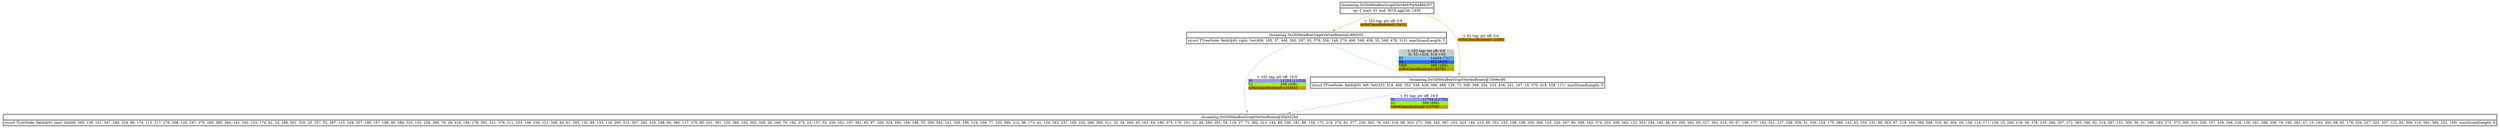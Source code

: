 digraph G {
	"dsnaming.DsOliMetaBoxGraphVertexBoxes@c89d202" -> "dsnaming.DsOliMetaBoxGraphVertexBoxes@30a5d2bd" [color = "#9999FF", label = <<TABLE BORDER="0" ALIGN="left" COLOR="black" CELLBORDER="0"  CELLPADDING="0" CELLSPACING="0"><TR><TD COLSPAN="2">t: 162 tag: ptr off: 16:0</TD></TR><TR><TD ALIGN="left" BGCOLOR="#9999FF">Ni</TD><TD ALIGN="left" BGCOLOR="#9999FF">11253 (11253)</TD></TR><TR><TD ALIGN="left" BGCOLOR="#99FF00">I1i</TD><TD ALIGN="left" BGCOLOR="#99FF00">208 (208)</TD></TR><TR><TD ALIGN="left" BGCOLOR="#CC9900">ccNoClassification</TD><TD ALIGN="left" BGCOLOR="#CC9900">0 (11461)</TD></TR></TABLE>>]
	"dsnaming.DsOliMetaBoxGraphVertexEP@6a984207" -> "dsnaming.DsOliMetaBoxGraphVertexBoxes@c89d202" [color = "#CC9900", label = <<TABLE BORDER="0" ALIGN="left" COLOR="black" CELLBORDER="0"  CELLPADDING="0" CELLSPACING="0"><TR><TD COLSPAN="2">t: 162 tag: ptr off: 0:8</TD></TR><TR><TD ALIGN="left" BGCOLOR="#CC9900">ccNoClassification</TD><TD ALIGN="left" BGCOLOR="#CC9900">0 (1412)</TD></TR></TABLE>>]
	"dsnaming.DsOliMetaBoxGraphVertexEP@6a984207" -> "dsnaming.DsOliMetaBoxGraphVertexBoxes@15e9ec80" [color = "#CC9900", label = <<TABLE BORDER="0" ALIGN="left" COLOR="black" CELLBORDER="0"  CELLPADDING="0" CELLSPACING="0"><TR><TD COLSPAN="2">t: 91 tag: ptr off: 0:0</TD></TR><TR><TD ALIGN="left" BGCOLOR="#CC9900">ccNoClassification</TD><TD ALIGN="left" BGCOLOR="#CC9900">0 (1450)</TD></TR></TABLE>>]
	"dsnaming.DsOliMetaBoxGraphVertexBoxes@c89d202" -> "dsnaming.DsOliMetaBoxGraphVertexBoxes@15e9ec80" [dir = none, label = <<TABLE BORDER="0" ALIGN="left" BGCOLOR="#CCCCCC" COLOR="black" CELLBORDER="0" CELLPADDING="0" CELLSPACING="0"><TR><TD COLSPAN="2">t: 162 tag: ovl off: 0:8</TD></TR><TR><TD COLSPAN="2"> N: 55-&gt;518, 518-&gt;55</TD></TR><TR><TD ALIGN="left" BGCOLOR="#66CCFF">BT</TD><TD ALIGN="left" BGCOLOR="#66CCFF">14454 (7227)</TD></TR><TR><TD ALIGN="left" BGCOLOR="#3366FF">No</TD><TD ALIGN="left" BGCOLOR="#3366FF">810 (810)</TD></TR><TR><TD ALIGN="left" BGCOLOR="#99CC00">SHN</TD><TD ALIGN="left" BGCOLOR="#99CC00">489 (163)</TD></TR><TR><TD ALIGN="left" BGCOLOR="#CC9900">ccNoClassification</TD><TD ALIGN="left" BGCOLOR="#CC9900">0 (8276)</TD></TR></TABLE>>, color = "#66CCFF"]
	"dsnaming.DsOliMetaBoxGraphVertexBoxes@15e9ec80" -> "dsnaming.DsOliMetaBoxGraphVertexBoxes@30a5d2bd" [color = "#9999FF", label = <<TABLE BORDER="0" ALIGN="left" COLOR="black" CELLBORDER="0"  CELLPADDING="0" CELLSPACING="0"><TR><TD COLSPAN="2">t: 91 tag: ptr off: 16:0</TD></TR><TR><TD ALIGN="left" BGCOLOR="#9999FF">Ni</TD><TD ALIGN="left" BGCOLOR="#9999FF">11704 (11704)</TD></TR><TR><TD ALIGN="left" BGCOLOR="#99FF00">I1i</TD><TD ALIGN="left" BGCOLOR="#99FF00">996 (996)</TD></TR><TR><TD ALIGN="left" BGCOLOR="#CC9900">ccNoClassification</TD><TD ALIGN="left" BGCOLOR="#CC9900">0 (12700)</TD></TR></TABLE>>]
	subgraph connected_vertices {
		rankdir = LR
		"dsnaming.DsOliMetaBoxGraphVertexBoxes@15e9ec80"  [label = <<TABLE><TR><TD COLSPAN="2">dsnaming.DsOliMetaBoxGraphVertexBoxes@15e9ec80</TD></TR><TR><TD COLSPAN="2">struct TTreeNode: field(@0): left: Set(333, 518, 468, 352, 538, 428, 388, 488, 129, 73, 508, 398, 204, 223, 438, 241, 167, 18, 370, 418, 528, 111)  maxStrandLength: 5</TD></TR></TABLE>>, shape = none]
		"dsnaming.DsOliMetaBoxGraphVertexBoxes@30a5d2bd"  [label = <<TABLE><TR><TD COLSPAN="2">dsnaming.DsOliMetaBoxGraphVertexBoxes@30a5d2bd</TD></TR><TR><TD COLSPAN="2">struct TListNode: field(@0): next: Set(69, 365, 138, 101, 347, 249, 234, 88, 170, 115, 217, 276, 308, 120, 247, 379, 269, 385, 384, 142, 340, 153, 174, 42, 24, 288, 301, 320, 25, 257, 52, 587, 125, 344, 357, 196, 157, 189, 46, 284, 325, 152, 228, 289, 78, 29, 216, 164, 179, 591, 321, 376, 211, 253, 106, 238, 121, 348, 84, 61, 293, 132, 89, 133, 116, 265, 312, 307, 292, 233, 248, 60, 380, 117, 270, 85, 201, 381, 220, 366, 102, 302, 349, 28, 160, 70, 192, 275, 21, 137, 33, 229, 252, 197, 361, 65, 97, 329, 324, 285, 156, 188, 53, 356, 593, 141, 328, 256, 124, 339, 77, 193, 590, 212, 96, 173, 41, 134, 343, 237, 105, 244, 266, 360, 311, 32, 34, 264, 45, 161, 64, 180, 375, 176, 191, 22, 44, 286, 291, 59, 118, 27, 71, 382, 313, 144, 49, 236, 181, 86, 159, 172, 219, 274, 81, 377, 230, 362, 76, 245, 318, 98, 303, 271, 208, 345, 367, 103, 323, 140, 213, 66, 251, 155, 198, 108, 330, 306, 135, 226, 267, 80, 589, 162, 374, 255, 209, 342, 123, 355, 194, 145, 48, 63, 295, 282, 95, 327, 263, 310, 50, 67, 199, 177, 182, 331, 127, 338, 359, 31, 336, 154, 175, 386, 143, 43, 250, 231, 99, 363, 87, 218, 104, 368, 588, 319, 40, 304, 26, 158, 114, 171, 139, 23, 290, 119, 58, 378, 235, 246, 207, 272, 383, 346, 82, 214, 287, 151, 300, 30, 51, 190, 183, 273, 373, 305, 210, 326, 107, 239, 294, 126, 136, 341, 268, 358, 79, 195, 283, 47, 15, 163, 200, 68, 62, 178, 254, 227, 322, 337, 122, 83, 309, 215, 592, 364, 232, 100)  maxStrandLength: 8</TD></TR></TABLE>>, shape = none]
		"dsnaming.DsOliMetaBoxGraphVertexBoxes@c89d202"  [label = <<TABLE><TR><TD COLSPAN="2">dsnaming.DsOliMetaBoxGraphVertexBoxes@c89d202</TD></TR><TR><TD COLSPAN="2">struct TTreeNode: field(@8): right: Set(408, 185, 37, 448, 260, 297, 92, 578, 558, 148, 279, 498, 548, 458, 55, 568, 478, 315)  maxStrandLength: 5</TD></TR></TABLE>>, shape = none]
		"dsnaming.DsOliMetaBoxGraphVertexEP@6a984207"  [label = <<TABLE><TR><TD COLSPAN="2">dsnaming.DsOliMetaBoxGraphVertexEP@6a984207</TD></TR><TR><TD COLSPAN="2">ep: 2 start: 91 end: 3019 aggCnt: 1450</TD></TR></TABLE>>, shape = none]
	}
}